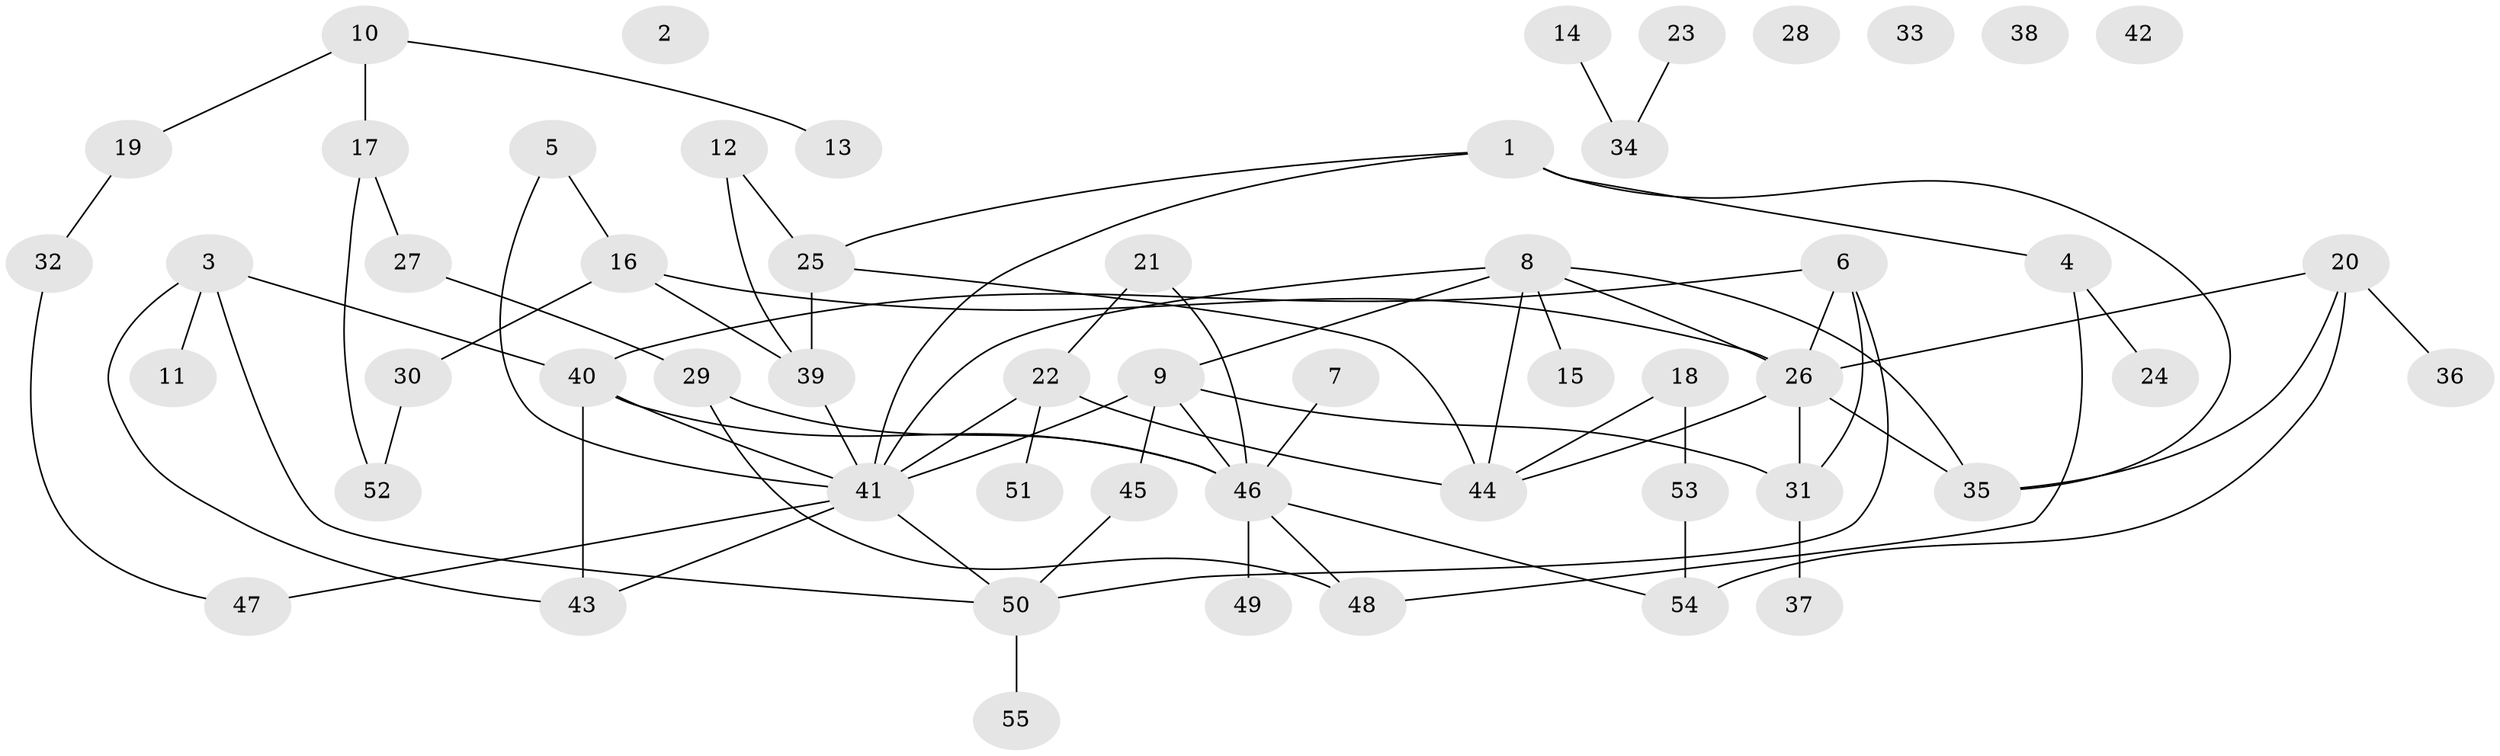 // Generated by graph-tools (version 1.1) at 2025/25/03/09/25 03:25:23]
// undirected, 55 vertices, 75 edges
graph export_dot {
graph [start="1"]
  node [color=gray90,style=filled];
  1;
  2;
  3;
  4;
  5;
  6;
  7;
  8;
  9;
  10;
  11;
  12;
  13;
  14;
  15;
  16;
  17;
  18;
  19;
  20;
  21;
  22;
  23;
  24;
  25;
  26;
  27;
  28;
  29;
  30;
  31;
  32;
  33;
  34;
  35;
  36;
  37;
  38;
  39;
  40;
  41;
  42;
  43;
  44;
  45;
  46;
  47;
  48;
  49;
  50;
  51;
  52;
  53;
  54;
  55;
  1 -- 4;
  1 -- 25;
  1 -- 35;
  1 -- 41;
  3 -- 11;
  3 -- 40;
  3 -- 43;
  3 -- 50;
  4 -- 24;
  4 -- 48;
  5 -- 16;
  5 -- 41;
  6 -- 26;
  6 -- 31;
  6 -- 40;
  6 -- 50;
  7 -- 46;
  8 -- 9;
  8 -- 15;
  8 -- 26;
  8 -- 35;
  8 -- 41;
  8 -- 44;
  9 -- 31;
  9 -- 41;
  9 -- 45;
  9 -- 46;
  10 -- 13;
  10 -- 17;
  10 -- 19;
  12 -- 25;
  12 -- 39;
  14 -- 34;
  16 -- 26;
  16 -- 30;
  16 -- 39;
  17 -- 27;
  17 -- 52;
  18 -- 44;
  18 -- 53;
  19 -- 32;
  20 -- 26;
  20 -- 35;
  20 -- 36;
  20 -- 54;
  21 -- 22;
  21 -- 46;
  22 -- 41;
  22 -- 44;
  22 -- 51;
  23 -- 34;
  25 -- 39;
  25 -- 44;
  26 -- 31;
  26 -- 35;
  26 -- 44;
  27 -- 29;
  29 -- 46;
  29 -- 48;
  30 -- 52;
  31 -- 37;
  32 -- 47;
  39 -- 41;
  40 -- 41;
  40 -- 43;
  40 -- 46;
  41 -- 43;
  41 -- 47;
  41 -- 50;
  45 -- 50;
  46 -- 48;
  46 -- 49;
  46 -- 54;
  50 -- 55;
  53 -- 54;
}
